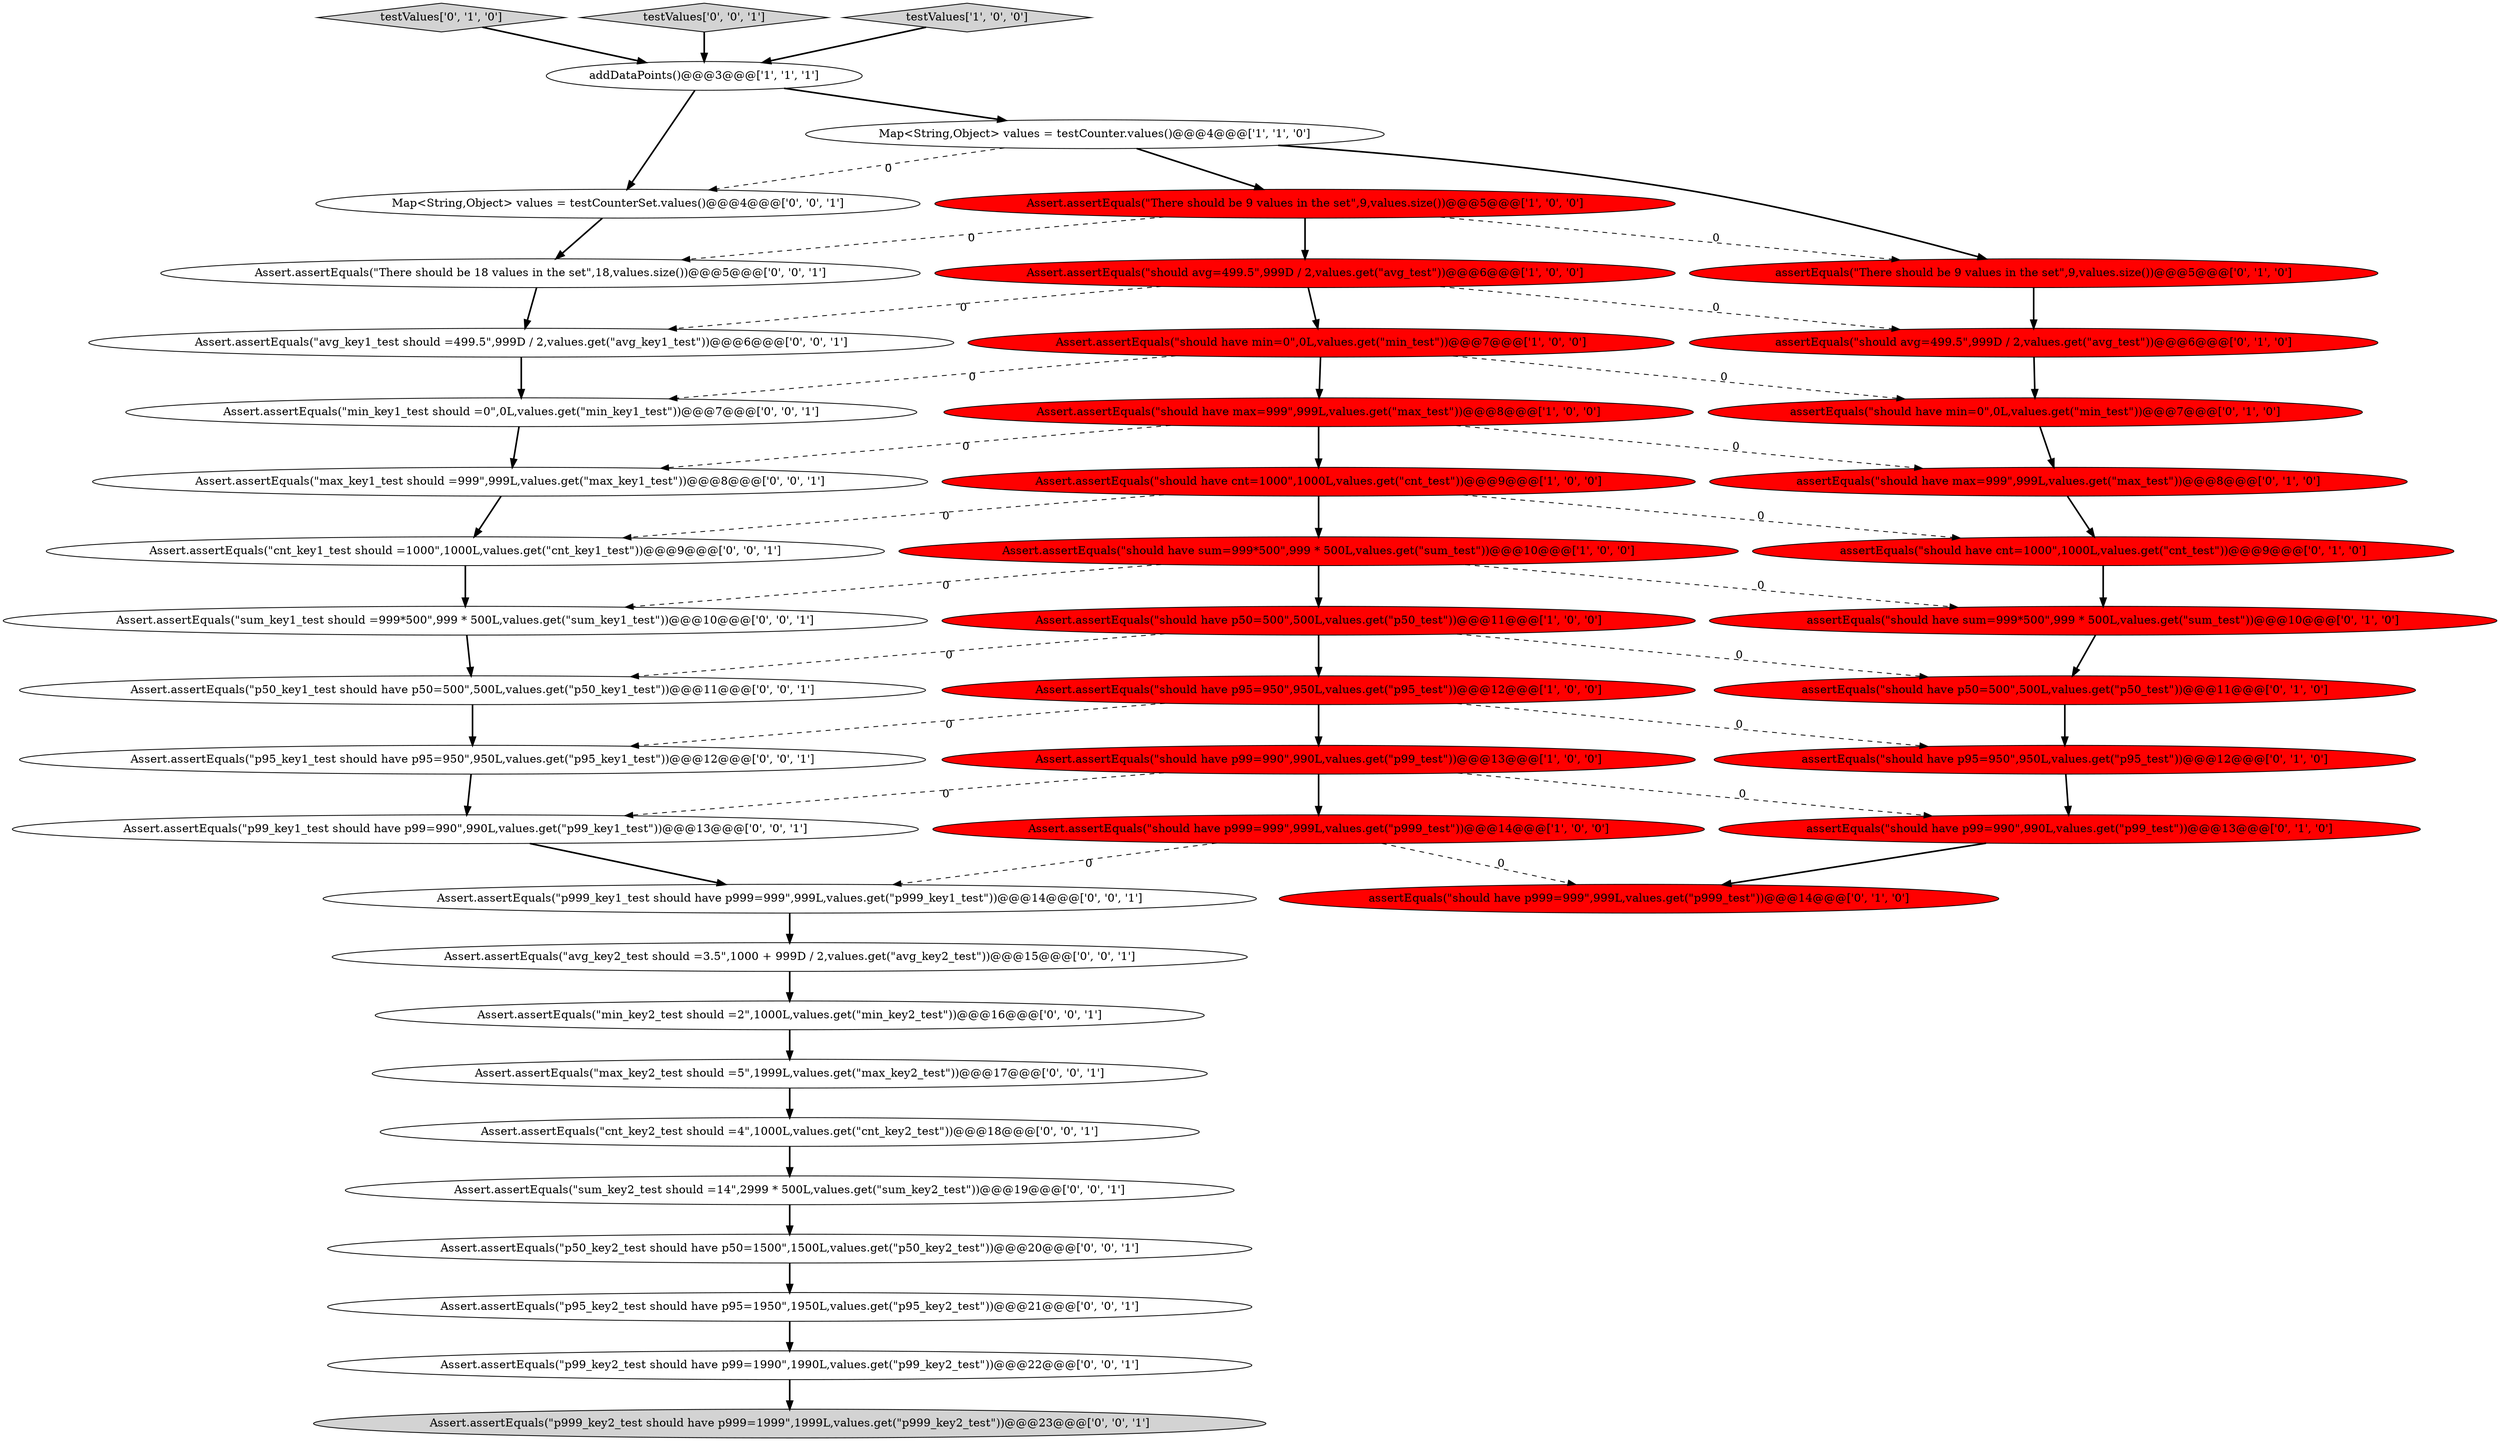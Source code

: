 digraph {
29 [style = filled, label = "Assert.assertEquals(\"sum_key2_test should =14\",2999 * 500L,values.get(\"sum_key2_test\"))@@@19@@@['0', '0', '1']", fillcolor = white, shape = ellipse image = "AAA0AAABBB3BBB"];
6 [style = filled, label = "Assert.assertEquals(\"should have p99=990\",990L,values.get(\"p99_test\"))@@@13@@@['1', '0', '0']", fillcolor = red, shape = ellipse image = "AAA1AAABBB1BBB"];
18 [style = filled, label = "assertEquals(\"should have max=999\",999L,values.get(\"max_test\"))@@@8@@@['0', '1', '0']", fillcolor = red, shape = ellipse image = "AAA1AAABBB2BBB"];
21 [style = filled, label = "assertEquals(\"should have min=0\",0L,values.get(\"min_test\"))@@@7@@@['0', '1', '0']", fillcolor = red, shape = ellipse image = "AAA1AAABBB2BBB"];
30 [style = filled, label = "Assert.assertEquals(\"avg_key2_test should =3.5\",1000 + 999D / 2,values.get(\"avg_key2_test\"))@@@15@@@['0', '0', '1']", fillcolor = white, shape = ellipse image = "AAA0AAABBB3BBB"];
14 [style = filled, label = "assertEquals(\"should have p95=950\",950L,values.get(\"p95_test\"))@@@12@@@['0', '1', '0']", fillcolor = red, shape = ellipse image = "AAA1AAABBB2BBB"];
43 [style = filled, label = "Assert.assertEquals(\"p95_key2_test should have p95=1950\",1950L,values.get(\"p95_key2_test\"))@@@21@@@['0', '0', '1']", fillcolor = white, shape = ellipse image = "AAA0AAABBB3BBB"];
23 [style = filled, label = "assertEquals(\"should avg=499.5\",999D / 2,values.get(\"avg_test\"))@@@6@@@['0', '1', '0']", fillcolor = red, shape = ellipse image = "AAA1AAABBB2BBB"];
27 [style = filled, label = "Map<String,Object> values = testCounterSet.values()@@@4@@@['0', '0', '1']", fillcolor = white, shape = ellipse image = "AAA0AAABBB3BBB"];
44 [style = filled, label = "Assert.assertEquals(\"sum_key1_test should =999*500\",999 * 500L,values.get(\"sum_key1_test\"))@@@10@@@['0', '0', '1']", fillcolor = white, shape = ellipse image = "AAA0AAABBB3BBB"];
37 [style = filled, label = "Assert.assertEquals(\"p999_key1_test should have p999=999\",999L,values.get(\"p999_key1_test\"))@@@14@@@['0', '0', '1']", fillcolor = white, shape = ellipse image = "AAA0AAABBB3BBB"];
36 [style = filled, label = "Assert.assertEquals(\"min_key1_test should =0\",0L,values.get(\"min_key1_test\"))@@@7@@@['0', '0', '1']", fillcolor = white, shape = ellipse image = "AAA0AAABBB3BBB"];
34 [style = filled, label = "Assert.assertEquals(\"p50_key1_test should have p50=500\",500L,values.get(\"p50_key1_test\"))@@@11@@@['0', '0', '1']", fillcolor = white, shape = ellipse image = "AAA0AAABBB3BBB"];
38 [style = filled, label = "Assert.assertEquals(\"max_key1_test should =999\",999L,values.get(\"max_key1_test\"))@@@8@@@['0', '0', '1']", fillcolor = white, shape = ellipse image = "AAA0AAABBB3BBB"];
16 [style = filled, label = "testValues['0', '1', '0']", fillcolor = lightgray, shape = diamond image = "AAA0AAABBB2BBB"];
40 [style = filled, label = "testValues['0', '0', '1']", fillcolor = lightgray, shape = diamond image = "AAA0AAABBB3BBB"];
4 [style = filled, label = "Assert.assertEquals(\"should have sum=999*500\",999 * 500L,values.get(\"sum_test\"))@@@10@@@['1', '0', '0']", fillcolor = red, shape = ellipse image = "AAA1AAABBB1BBB"];
42 [style = filled, label = "Assert.assertEquals(\"p99_key1_test should have p99=990\",990L,values.get(\"p99_key1_test\"))@@@13@@@['0', '0', '1']", fillcolor = white, shape = ellipse image = "AAA0AAABBB3BBB"];
12 [style = filled, label = "Assert.assertEquals(\"There should be 9 values in the set\",9,values.size())@@@5@@@['1', '0', '0']", fillcolor = red, shape = ellipse image = "AAA1AAABBB1BBB"];
0 [style = filled, label = "Assert.assertEquals(\"should have min=0\",0L,values.get(\"min_test\"))@@@7@@@['1', '0', '0']", fillcolor = red, shape = ellipse image = "AAA1AAABBB1BBB"];
9 [style = filled, label = "Assert.assertEquals(\"should have p95=950\",950L,values.get(\"p95_test\"))@@@12@@@['1', '0', '0']", fillcolor = red, shape = ellipse image = "AAA1AAABBB1BBB"];
28 [style = filled, label = "Assert.assertEquals(\"There should be 18 values in the set\",18,values.size())@@@5@@@['0', '0', '1']", fillcolor = white, shape = ellipse image = "AAA0AAABBB3BBB"];
32 [style = filled, label = "Assert.assertEquals(\"cnt_key2_test should =4\",1000L,values.get(\"cnt_key2_test\"))@@@18@@@['0', '0', '1']", fillcolor = white, shape = ellipse image = "AAA0AAABBB3BBB"];
1 [style = filled, label = "Assert.assertEquals(\"should have p999=999\",999L,values.get(\"p999_test\"))@@@14@@@['1', '0', '0']", fillcolor = red, shape = ellipse image = "AAA1AAABBB1BBB"];
31 [style = filled, label = "Assert.assertEquals(\"avg_key1_test should =499.5\",999D / 2,values.get(\"avg_key1_test\"))@@@6@@@['0', '0', '1']", fillcolor = white, shape = ellipse image = "AAA0AAABBB3BBB"];
5 [style = filled, label = "Map<String,Object> values = testCounter.values()@@@4@@@['1', '1', '0']", fillcolor = white, shape = ellipse image = "AAA0AAABBB1BBB"];
35 [style = filled, label = "Assert.assertEquals(\"p999_key2_test should have p999=1999\",1999L,values.get(\"p999_key2_test\"))@@@23@@@['0', '0', '1']", fillcolor = lightgray, shape = ellipse image = "AAA0AAABBB3BBB"];
22 [style = filled, label = "assertEquals(\"should have sum=999*500\",999 * 500L,values.get(\"sum_test\"))@@@10@@@['0', '1', '0']", fillcolor = red, shape = ellipse image = "AAA1AAABBB2BBB"];
13 [style = filled, label = "assertEquals(\"should have cnt=1000\",1000L,values.get(\"cnt_test\"))@@@9@@@['0', '1', '0']", fillcolor = red, shape = ellipse image = "AAA1AAABBB2BBB"];
41 [style = filled, label = "Assert.assertEquals(\"p95_key1_test should have p95=950\",950L,values.get(\"p95_key1_test\"))@@@12@@@['0', '0', '1']", fillcolor = white, shape = ellipse image = "AAA0AAABBB3BBB"];
33 [style = filled, label = "Assert.assertEquals(\"cnt_key1_test should =1000\",1000L,values.get(\"cnt_key1_test\"))@@@9@@@['0', '0', '1']", fillcolor = white, shape = ellipse image = "AAA0AAABBB3BBB"];
24 [style = filled, label = "Assert.assertEquals(\"p99_key2_test should have p99=1990\",1990L,values.get(\"p99_key2_test\"))@@@22@@@['0', '0', '1']", fillcolor = white, shape = ellipse image = "AAA0AAABBB3BBB"];
3 [style = filled, label = "Assert.assertEquals(\"should have cnt=1000\",1000L,values.get(\"cnt_test\"))@@@9@@@['1', '0', '0']", fillcolor = red, shape = ellipse image = "AAA1AAABBB1BBB"];
10 [style = filled, label = "addDataPoints()@@@3@@@['1', '1', '1']", fillcolor = white, shape = ellipse image = "AAA0AAABBB1BBB"];
39 [style = filled, label = "Assert.assertEquals(\"max_key2_test should =5\",1999L,values.get(\"max_key2_test\"))@@@17@@@['0', '0', '1']", fillcolor = white, shape = ellipse image = "AAA0AAABBB3BBB"];
7 [style = filled, label = "Assert.assertEquals(\"should have p50=500\",500L,values.get(\"p50_test\"))@@@11@@@['1', '0', '0']", fillcolor = red, shape = ellipse image = "AAA1AAABBB1BBB"];
2 [style = filled, label = "testValues['1', '0', '0']", fillcolor = lightgray, shape = diamond image = "AAA0AAABBB1BBB"];
19 [style = filled, label = "assertEquals(\"should have p99=990\",990L,values.get(\"p99_test\"))@@@13@@@['0', '1', '0']", fillcolor = red, shape = ellipse image = "AAA1AAABBB2BBB"];
15 [style = filled, label = "assertEquals(\"should have p50=500\",500L,values.get(\"p50_test\"))@@@11@@@['0', '1', '0']", fillcolor = red, shape = ellipse image = "AAA1AAABBB2BBB"];
11 [style = filled, label = "Assert.assertEquals(\"should avg=499.5\",999D / 2,values.get(\"avg_test\"))@@@6@@@['1', '0', '0']", fillcolor = red, shape = ellipse image = "AAA1AAABBB1BBB"];
17 [style = filled, label = "assertEquals(\"There should be 9 values in the set\",9,values.size())@@@5@@@['0', '1', '0']", fillcolor = red, shape = ellipse image = "AAA1AAABBB2BBB"];
8 [style = filled, label = "Assert.assertEquals(\"should have max=999\",999L,values.get(\"max_test\"))@@@8@@@['1', '0', '0']", fillcolor = red, shape = ellipse image = "AAA1AAABBB1BBB"];
25 [style = filled, label = "Assert.assertEquals(\"min_key2_test should =2\",1000L,values.get(\"min_key2_test\"))@@@16@@@['0', '0', '1']", fillcolor = white, shape = ellipse image = "AAA0AAABBB3BBB"];
26 [style = filled, label = "Assert.assertEquals(\"p50_key2_test should have p50=1500\",1500L,values.get(\"p50_key2_test\"))@@@20@@@['0', '0', '1']", fillcolor = white, shape = ellipse image = "AAA0AAABBB3BBB"];
20 [style = filled, label = "assertEquals(\"should have p999=999\",999L,values.get(\"p999_test\"))@@@14@@@['0', '1', '0']", fillcolor = red, shape = ellipse image = "AAA1AAABBB2BBB"];
40->10 [style = bold, label=""];
1->37 [style = dashed, label="0"];
42->37 [style = bold, label=""];
22->15 [style = bold, label=""];
25->39 [style = bold, label=""];
15->14 [style = bold, label=""];
16->10 [style = bold, label=""];
24->35 [style = bold, label=""];
3->33 [style = dashed, label="0"];
10->27 [style = bold, label=""];
37->30 [style = bold, label=""];
19->20 [style = bold, label=""];
27->28 [style = bold, label=""];
28->31 [style = bold, label=""];
8->3 [style = bold, label=""];
12->11 [style = bold, label=""];
12->17 [style = dashed, label="0"];
31->36 [style = bold, label=""];
14->19 [style = bold, label=""];
30->25 [style = bold, label=""];
26->43 [style = bold, label=""];
11->23 [style = dashed, label="0"];
34->41 [style = bold, label=""];
4->22 [style = dashed, label="0"];
6->42 [style = dashed, label="0"];
2->10 [style = bold, label=""];
5->17 [style = bold, label=""];
3->13 [style = dashed, label="0"];
3->4 [style = bold, label=""];
17->23 [style = bold, label=""];
21->18 [style = bold, label=""];
4->7 [style = bold, label=""];
9->6 [style = bold, label=""];
29->26 [style = bold, label=""];
32->29 [style = bold, label=""];
1->20 [style = dashed, label="0"];
7->9 [style = bold, label=""];
6->1 [style = bold, label=""];
5->27 [style = dashed, label="0"];
11->0 [style = bold, label=""];
9->14 [style = dashed, label="0"];
10->5 [style = bold, label=""];
23->21 [style = bold, label=""];
5->12 [style = bold, label=""];
11->31 [style = dashed, label="0"];
8->38 [style = dashed, label="0"];
0->21 [style = dashed, label="0"];
43->24 [style = bold, label=""];
12->28 [style = dashed, label="0"];
39->32 [style = bold, label=""];
6->19 [style = dashed, label="0"];
44->34 [style = bold, label=""];
0->8 [style = bold, label=""];
18->13 [style = bold, label=""];
7->15 [style = dashed, label="0"];
8->18 [style = dashed, label="0"];
9->41 [style = dashed, label="0"];
13->22 [style = bold, label=""];
36->38 [style = bold, label=""];
0->36 [style = dashed, label="0"];
38->33 [style = bold, label=""];
33->44 [style = bold, label=""];
4->44 [style = dashed, label="0"];
7->34 [style = dashed, label="0"];
41->42 [style = bold, label=""];
}

